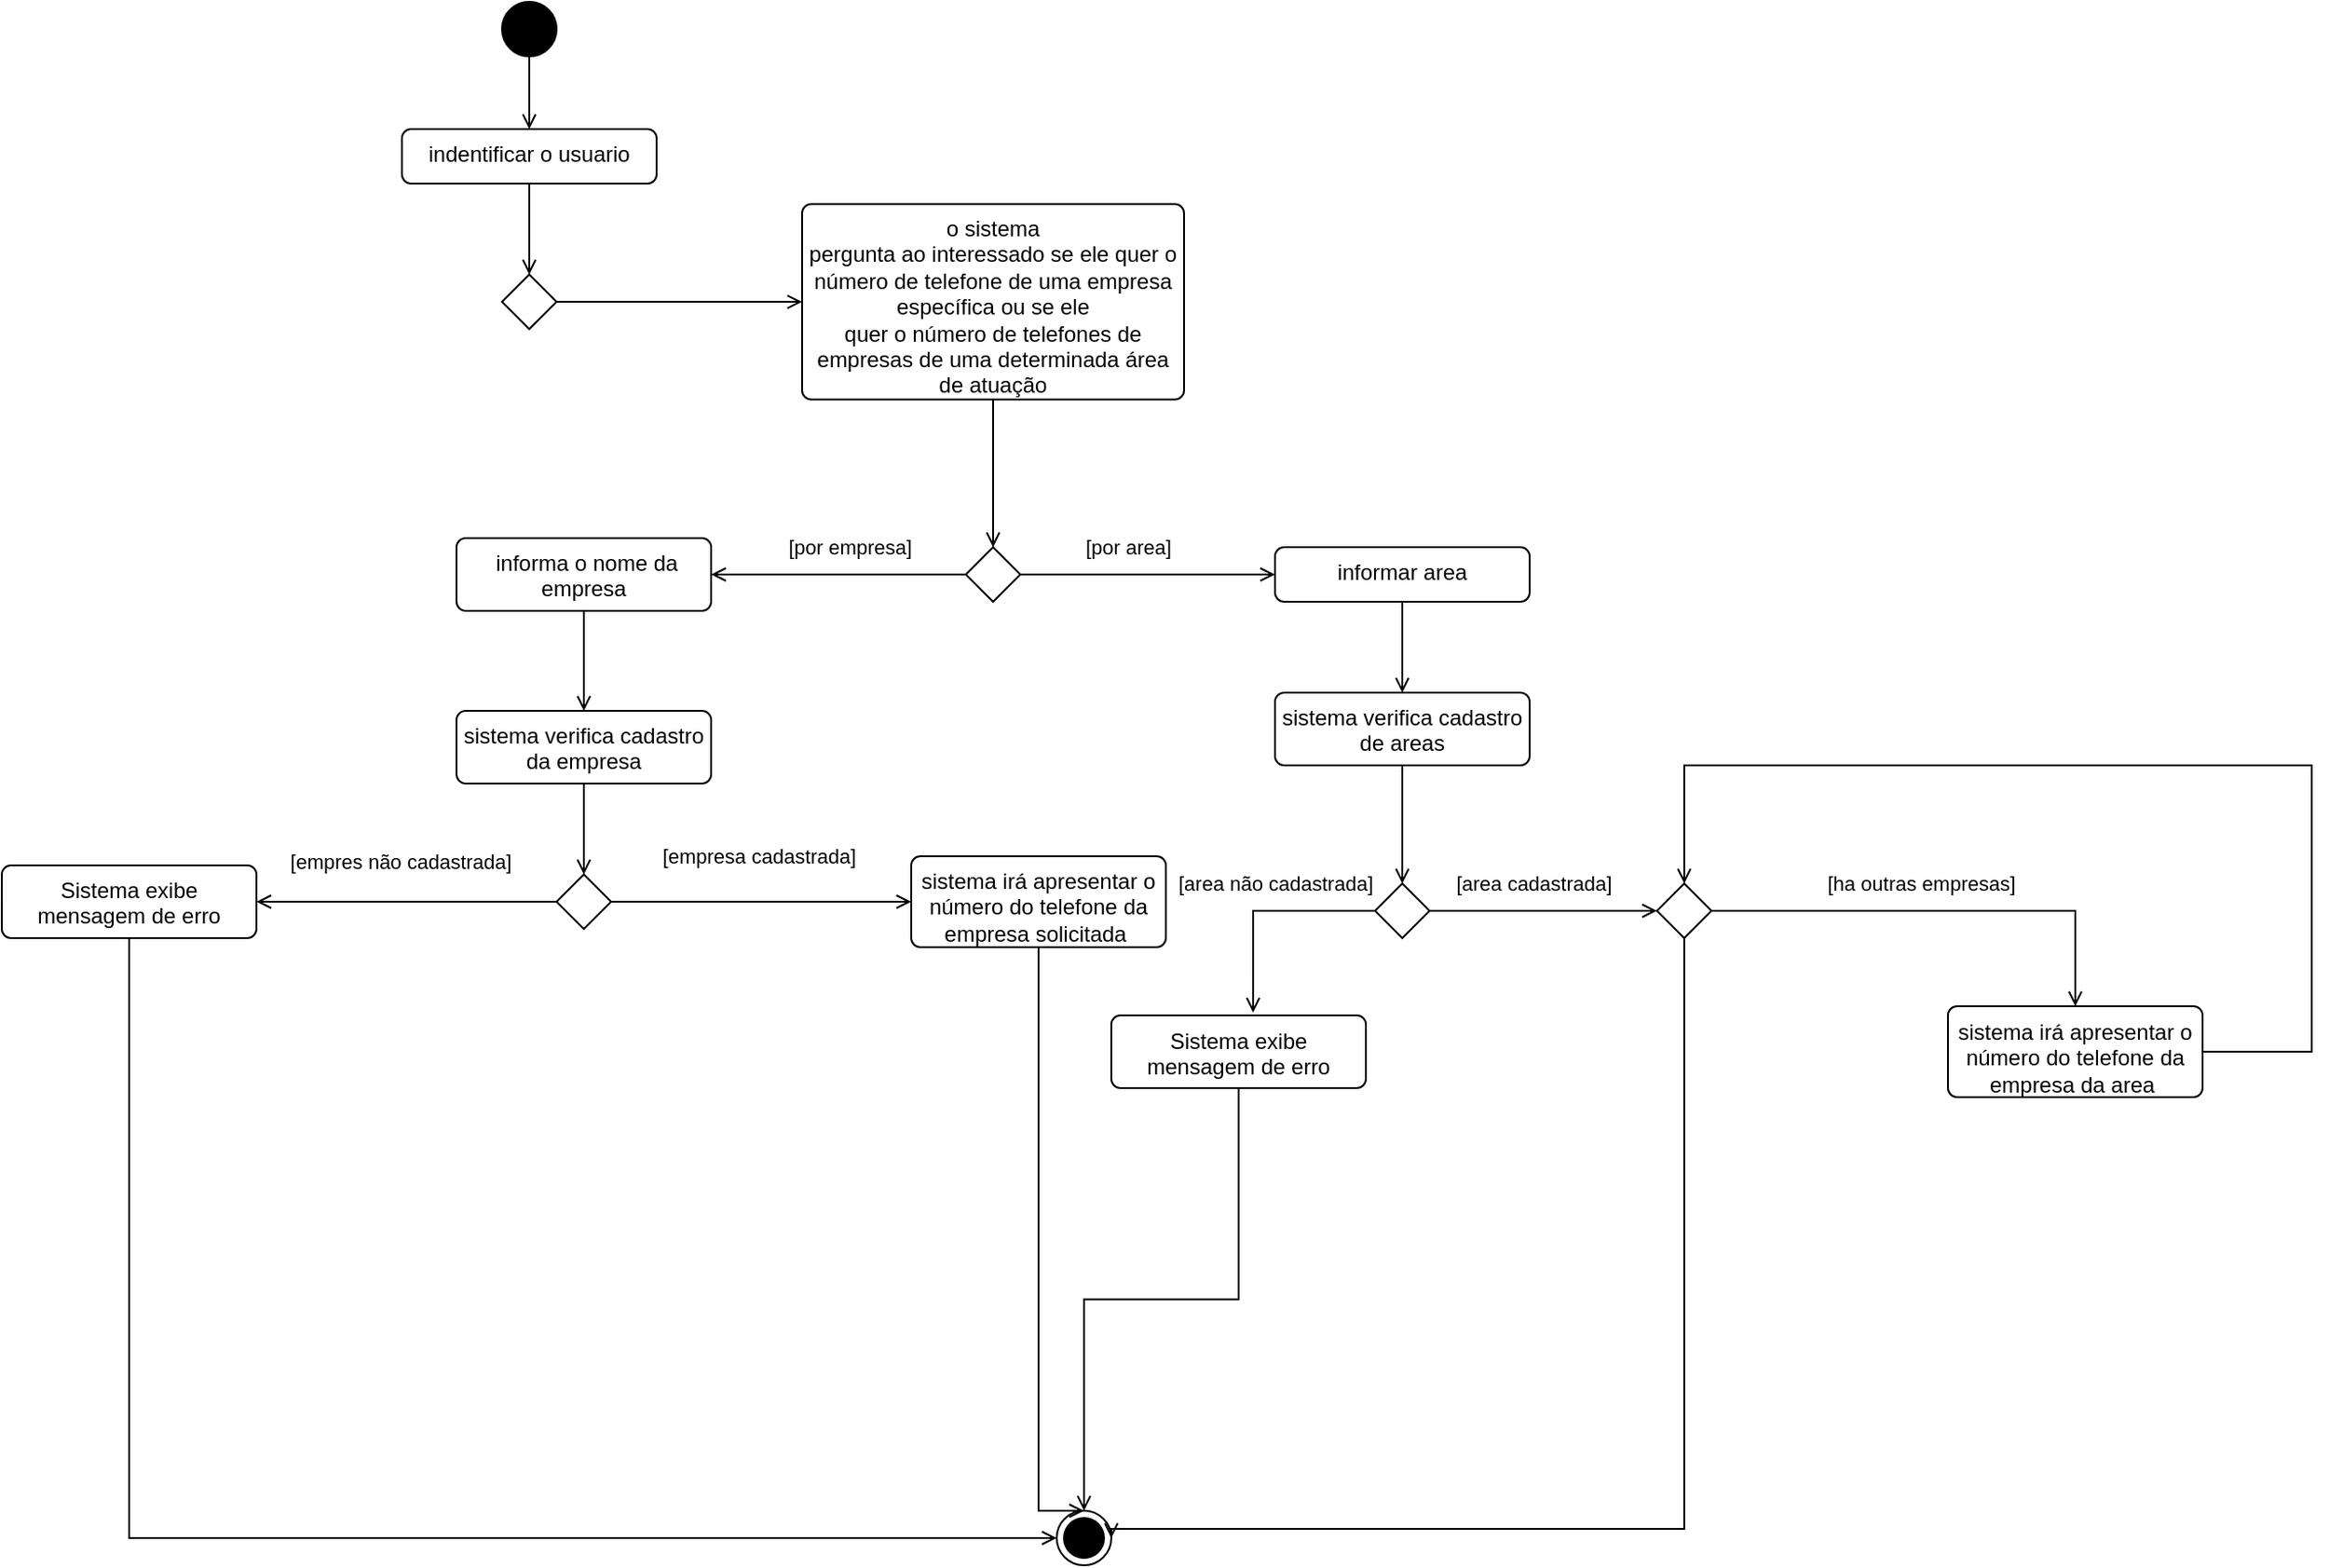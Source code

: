 <mxfile version="27.0.9">
  <diagram name="Página-1" id="IQBuWaAmhjcpI0ZMblcC">
    <mxGraphModel dx="1426" dy="751" grid="1" gridSize="10" guides="1" tooltips="1" connect="1" arrows="1" fold="1" page="1" pageScale="1" pageWidth="827" pageHeight="1169" math="0" shadow="0">
      <root>
        <mxCell id="0" />
        <mxCell id="1" parent="0" />
        <mxCell id="8d0Jz2q_rhCyi8X6UG1N-8" style="edgeStyle=orthogonalEdgeStyle;shape=connector;rounded=0;orthogonalLoop=1;jettySize=auto;html=1;entryX=0.5;entryY=0;entryDx=0;entryDy=0;strokeColor=default;align=center;verticalAlign=middle;fontFamily=Helvetica;fontSize=11;fontColor=default;labelBackgroundColor=default;endArrow=open;endFill=0;" edge="1" parent="1" source="8d0Jz2q_rhCyi8X6UG1N-1" target="8d0Jz2q_rhCyi8X6UG1N-2">
          <mxGeometry relative="1" as="geometry">
            <Array as="points">
              <mxPoint x="400" y="60" />
              <mxPoint x="400" y="60" />
            </Array>
          </mxGeometry>
        </mxCell>
        <mxCell id="8d0Jz2q_rhCyi8X6UG1N-1" value="" style="ellipse;fillColor=strokeColor;html=1;" vertex="1" parent="1">
          <mxGeometry x="385" y="20" width="30" height="30" as="geometry" />
        </mxCell>
        <mxCell id="8d0Jz2q_rhCyi8X6UG1N-9" value="" style="edgeStyle=orthogonalEdgeStyle;shape=connector;rounded=0;orthogonalLoop=1;jettySize=auto;html=1;strokeColor=default;align=center;verticalAlign=middle;fontFamily=Helvetica;fontSize=11;fontColor=default;labelBackgroundColor=default;endArrow=open;endFill=0;" edge="1" parent="1" source="8d0Jz2q_rhCyi8X6UG1N-2" target="8d0Jz2q_rhCyi8X6UG1N-3">
          <mxGeometry relative="1" as="geometry" />
        </mxCell>
        <mxCell id="8d0Jz2q_rhCyi8X6UG1N-2" value="indentificar o usuario" style="html=1;align=center;verticalAlign=top;rounded=1;absoluteArcSize=1;arcSize=10;dashed=0;whiteSpace=wrap;" vertex="1" parent="1">
          <mxGeometry x="330" y="90" width="140" height="30" as="geometry" />
        </mxCell>
        <mxCell id="8d0Jz2q_rhCyi8X6UG1N-11" value="" style="edgeStyle=orthogonalEdgeStyle;shape=connector;rounded=0;orthogonalLoop=1;jettySize=auto;html=1;strokeColor=default;align=center;verticalAlign=middle;fontFamily=Helvetica;fontSize=11;fontColor=default;labelBackgroundColor=default;endArrow=open;endFill=0;" edge="1" parent="1" source="8d0Jz2q_rhCyi8X6UG1N-3" target="8d0Jz2q_rhCyi8X6UG1N-10">
          <mxGeometry relative="1" as="geometry" />
        </mxCell>
        <mxCell id="8d0Jz2q_rhCyi8X6UG1N-3" value="" style="rhombus;" vertex="1" parent="1">
          <mxGeometry x="385" y="170" width="30" height="30" as="geometry" />
        </mxCell>
        <mxCell id="8d0Jz2q_rhCyi8X6UG1N-13" style="edgeStyle=orthogonalEdgeStyle;shape=connector;rounded=0;orthogonalLoop=1;jettySize=auto;html=1;entryX=0.5;entryY=0;entryDx=0;entryDy=0;strokeColor=default;align=center;verticalAlign=middle;fontFamily=Helvetica;fontSize=11;fontColor=default;labelBackgroundColor=default;endArrow=open;endFill=0;" edge="1" parent="1" source="8d0Jz2q_rhCyi8X6UG1N-10" target="8d0Jz2q_rhCyi8X6UG1N-12">
          <mxGeometry relative="1" as="geometry" />
        </mxCell>
        <mxCell id="8d0Jz2q_rhCyi8X6UG1N-10" value="o sistema&lt;br/&gt;pergunta ao interessado se ele quer o número de telefone de uma empresa específica ou se ele&lt;br/&gt;quer o número de telefones de empresas de uma determinada área de atuação" style="html=1;align=center;verticalAlign=top;rounded=1;absoluteArcSize=1;arcSize=10;dashed=0;whiteSpace=wrap;" vertex="1" parent="1">
          <mxGeometry x="550" y="131.25" width="210" height="107.5" as="geometry" />
        </mxCell>
        <mxCell id="8d0Jz2q_rhCyi8X6UG1N-16" value="" style="edgeStyle=orthogonalEdgeStyle;shape=connector;rounded=0;orthogonalLoop=1;jettySize=auto;html=1;strokeColor=default;align=center;verticalAlign=middle;fontFamily=Helvetica;fontSize=11;fontColor=default;labelBackgroundColor=default;endArrow=open;endFill=0;" edge="1" parent="1" source="8d0Jz2q_rhCyi8X6UG1N-12" target="8d0Jz2q_rhCyi8X6UG1N-15">
          <mxGeometry relative="1" as="geometry" />
        </mxCell>
        <mxCell id="8d0Jz2q_rhCyi8X6UG1N-18" value="[por area]" style="edgeLabel;html=1;align=center;verticalAlign=middle;resizable=0;points=[];fontFamily=Helvetica;fontSize=11;fontColor=default;labelBackgroundColor=default;" vertex="1" connectable="0" parent="8d0Jz2q_rhCyi8X6UG1N-16">
          <mxGeometry x="-0.16" y="4" relative="1" as="geometry">
            <mxPoint y="-11" as="offset" />
          </mxGeometry>
        </mxCell>
        <mxCell id="8d0Jz2q_rhCyi8X6UG1N-17" value="" style="edgeStyle=orthogonalEdgeStyle;shape=connector;rounded=0;orthogonalLoop=1;jettySize=auto;html=1;strokeColor=default;align=center;verticalAlign=middle;fontFamily=Helvetica;fontSize=11;fontColor=default;labelBackgroundColor=default;endArrow=open;endFill=0;" edge="1" parent="1" source="8d0Jz2q_rhCyi8X6UG1N-12" target="8d0Jz2q_rhCyi8X6UG1N-14">
          <mxGeometry relative="1" as="geometry" />
        </mxCell>
        <mxCell id="8d0Jz2q_rhCyi8X6UG1N-19" value="[por empresa]" style="edgeLabel;html=1;align=center;verticalAlign=middle;resizable=0;points=[];fontFamily=Helvetica;fontSize=11;fontColor=default;labelBackgroundColor=default;" vertex="1" connectable="0" parent="8d0Jz2q_rhCyi8X6UG1N-17">
          <mxGeometry x="-0.106" y="-2" relative="1" as="geometry">
            <mxPoint x="-2" y="-13" as="offset" />
          </mxGeometry>
        </mxCell>
        <mxCell id="8d0Jz2q_rhCyi8X6UG1N-12" value="" style="rhombus;" vertex="1" parent="1">
          <mxGeometry x="640" y="320" width="30" height="30" as="geometry" />
        </mxCell>
        <mxCell id="8d0Jz2q_rhCyi8X6UG1N-20" style="edgeStyle=orthogonalEdgeStyle;shape=connector;rounded=0;orthogonalLoop=1;jettySize=auto;html=1;strokeColor=default;align=center;verticalAlign=middle;fontFamily=Helvetica;fontSize=11;fontColor=default;labelBackgroundColor=default;endArrow=open;endFill=0;" edge="1" parent="1" source="8d0Jz2q_rhCyi8X6UG1N-14">
          <mxGeometry relative="1" as="geometry">
            <mxPoint x="430" y="410" as="targetPoint" />
          </mxGeometry>
        </mxCell>
        <mxCell id="8d0Jz2q_rhCyi8X6UG1N-14" value="&amp;nbsp;informa o nome da empresa" style="html=1;align=center;verticalAlign=top;rounded=1;absoluteArcSize=1;arcSize=10;dashed=0;whiteSpace=wrap;" vertex="1" parent="1">
          <mxGeometry x="360" y="315" width="140" height="40" as="geometry" />
        </mxCell>
        <mxCell id="8d0Jz2q_rhCyi8X6UG1N-40" value="" style="edgeStyle=orthogonalEdgeStyle;shape=connector;rounded=0;orthogonalLoop=1;jettySize=auto;html=1;strokeColor=default;align=center;verticalAlign=middle;fontFamily=Helvetica;fontSize=11;fontColor=default;labelBackgroundColor=default;endArrow=open;endFill=0;" edge="1" parent="1" source="8d0Jz2q_rhCyi8X6UG1N-15" target="8d0Jz2q_rhCyi8X6UG1N-39">
          <mxGeometry relative="1" as="geometry" />
        </mxCell>
        <mxCell id="8d0Jz2q_rhCyi8X6UG1N-15" value="informar area" style="html=1;align=center;verticalAlign=top;rounded=1;absoluteArcSize=1;arcSize=10;dashed=0;whiteSpace=wrap;" vertex="1" parent="1">
          <mxGeometry x="810" y="320" width="140" height="30" as="geometry" />
        </mxCell>
        <mxCell id="8d0Jz2q_rhCyi8X6UG1N-23" value="" style="edgeStyle=orthogonalEdgeStyle;shape=connector;rounded=0;orthogonalLoop=1;jettySize=auto;html=1;strokeColor=default;align=center;verticalAlign=middle;fontFamily=Helvetica;fontSize=11;fontColor=default;labelBackgroundColor=default;endArrow=open;endFill=0;" edge="1" parent="1" source="8d0Jz2q_rhCyi8X6UG1N-21" target="8d0Jz2q_rhCyi8X6UG1N-22">
          <mxGeometry relative="1" as="geometry" />
        </mxCell>
        <mxCell id="8d0Jz2q_rhCyi8X6UG1N-21" value="sistema verifica cadastro da empresa" style="html=1;align=center;verticalAlign=top;rounded=1;absoluteArcSize=1;arcSize=10;dashed=0;whiteSpace=wrap;" vertex="1" parent="1">
          <mxGeometry x="360" y="410" width="140" height="40" as="geometry" />
        </mxCell>
        <mxCell id="8d0Jz2q_rhCyi8X6UG1N-25" value="" style="edgeStyle=orthogonalEdgeStyle;shape=connector;rounded=0;orthogonalLoop=1;jettySize=auto;html=1;strokeColor=default;align=center;verticalAlign=middle;fontFamily=Helvetica;fontSize=11;fontColor=default;labelBackgroundColor=default;endArrow=open;endFill=0;" edge="1" parent="1" source="8d0Jz2q_rhCyi8X6UG1N-22" target="8d0Jz2q_rhCyi8X6UG1N-26">
          <mxGeometry relative="1" as="geometry">
            <mxPoint x="540" y="515" as="targetPoint" />
          </mxGeometry>
        </mxCell>
        <mxCell id="8d0Jz2q_rhCyi8X6UG1N-27" value="[empresa cadastrada]" style="edgeLabel;html=1;align=center;verticalAlign=middle;resizable=0;points=[];fontFamily=Helvetica;fontSize=11;fontColor=default;labelBackgroundColor=default;" vertex="1" connectable="0" parent="8d0Jz2q_rhCyi8X6UG1N-25">
          <mxGeometry x="-0.267" y="-3" relative="1" as="geometry">
            <mxPoint x="20" y="-28" as="offset" />
          </mxGeometry>
        </mxCell>
        <mxCell id="8d0Jz2q_rhCyi8X6UG1N-30" value="" style="edgeStyle=orthogonalEdgeStyle;shape=connector;rounded=0;orthogonalLoop=1;jettySize=auto;html=1;strokeColor=default;align=center;verticalAlign=middle;fontFamily=Helvetica;fontSize=11;fontColor=default;labelBackgroundColor=default;endArrow=open;endFill=0;" edge="1" parent="1" source="8d0Jz2q_rhCyi8X6UG1N-22" target="8d0Jz2q_rhCyi8X6UG1N-29">
          <mxGeometry relative="1" as="geometry" />
        </mxCell>
        <mxCell id="8d0Jz2q_rhCyi8X6UG1N-31" value="[empres não cadastrada]" style="edgeLabel;html=1;align=center;verticalAlign=middle;resizable=0;points=[];fontFamily=Helvetica;fontSize=11;fontColor=default;labelBackgroundColor=default;" vertex="1" connectable="0" parent="8d0Jz2q_rhCyi8X6UG1N-30">
          <mxGeometry x="0.012" y="-1" relative="1" as="geometry">
            <mxPoint x="-3" y="-21" as="offset" />
          </mxGeometry>
        </mxCell>
        <mxCell id="8d0Jz2q_rhCyi8X6UG1N-22" value="" style="rhombus;" vertex="1" parent="1">
          <mxGeometry x="415" y="500" width="30" height="30" as="geometry" />
        </mxCell>
        <mxCell id="8d0Jz2q_rhCyi8X6UG1N-58" style="edgeStyle=orthogonalEdgeStyle;shape=connector;rounded=0;orthogonalLoop=1;jettySize=auto;html=1;exitX=0.5;exitY=1;exitDx=0;exitDy=0;strokeColor=default;align=center;verticalAlign=middle;fontFamily=Helvetica;fontSize=11;fontColor=default;labelBackgroundColor=default;endArrow=open;endFill=0;" edge="1" parent="1" source="8d0Jz2q_rhCyi8X6UG1N-26" target="8d0Jz2q_rhCyi8X6UG1N-48">
          <mxGeometry relative="1" as="geometry">
            <Array as="points">
              <mxPoint x="680" y="850" />
            </Array>
          </mxGeometry>
        </mxCell>
        <mxCell id="8d0Jz2q_rhCyi8X6UG1N-26" value="sistema irá apresentar o número do telefone da empresa solicitada &lt;span style=&quot;color: rgba(0, 0, 0, 0); font-family: monospace; font-size: 0px; text-align: start; text-wrap-mode: nowrap;&quot;&gt;3CmxGraphModel%3E%3Croot%3E%3CmxCell%20id%3D%220%22%2F%3E%3CmxCell%20id%3D%221%22%20parent%3D%220%22%2F%3E%3CmxCell%20id%3D%222%22%20value%3D%22%22%20style%3D%22html%3D1%3Balign%3Dcenter%3BverticalAlign%3Dtop%3Brounded%3D1%3BabsoluteArcSize%3D1%3BarcSize%3D10%3Bdashed%3D0%3BwhiteSpace%3Dwrap%3B%22%20vertex%3D%221%22%20parent%3D%221%22%3E%3CmxGeometry%20x%3D%22810%22%20y%3D%22320%22%20width%3D%22140%22%20height%3D%2230%22%20as%3D%22geometry%22%2F%3E%3C%2FmxCell%3E%3C%2Froot%3E%3C%2FmxGraphModel%3E&lt;/span&gt;" style="html=1;align=center;verticalAlign=top;rounded=1;absoluteArcSize=1;arcSize=10;dashed=0;whiteSpace=wrap;" vertex="1" parent="1">
          <mxGeometry x="610" y="490" width="140" height="50" as="geometry" />
        </mxCell>
        <mxCell id="8d0Jz2q_rhCyi8X6UG1N-57" style="edgeStyle=orthogonalEdgeStyle;shape=connector;rounded=0;orthogonalLoop=1;jettySize=auto;html=1;strokeColor=default;align=center;verticalAlign=middle;fontFamily=Helvetica;fontSize=11;fontColor=default;labelBackgroundColor=default;endArrow=open;endFill=0;" edge="1" parent="1" source="8d0Jz2q_rhCyi8X6UG1N-29" target="8d0Jz2q_rhCyi8X6UG1N-48">
          <mxGeometry relative="1" as="geometry">
            <mxPoint x="610" y="920" as="targetPoint" />
            <Array as="points">
              <mxPoint x="180" y="865" />
            </Array>
          </mxGeometry>
        </mxCell>
        <mxCell id="8d0Jz2q_rhCyi8X6UG1N-29" value="Sistema exibe mensagem de erro" style="html=1;align=center;verticalAlign=top;rounded=1;absoluteArcSize=1;arcSize=10;dashed=0;whiteSpace=wrap;" vertex="1" parent="1">
          <mxGeometry x="110" y="495" width="140" height="40" as="geometry" />
        </mxCell>
        <mxCell id="8d0Jz2q_rhCyi8X6UG1N-32" value="" style="rhombus;" vertex="1" parent="1">
          <mxGeometry x="865" y="505" width="30" height="30" as="geometry" />
        </mxCell>
        <mxCell id="8d0Jz2q_rhCyi8X6UG1N-36" style="edgeStyle=orthogonalEdgeStyle;shape=connector;rounded=0;orthogonalLoop=1;jettySize=auto;html=1;strokeColor=default;align=center;verticalAlign=middle;fontFamily=Helvetica;fontSize=11;fontColor=default;labelBackgroundColor=default;endArrow=open;endFill=0;entryX=0;entryY=0.5;entryDx=0;entryDy=0;" edge="1" parent="1" source="8d0Jz2q_rhCyi8X6UG1N-32" target="8d0Jz2q_rhCyi8X6UG1N-41">
          <mxGeometry relative="1" as="geometry">
            <mxPoint x="1010" y="597.5" as="targetPoint" />
          </mxGeometry>
        </mxCell>
        <mxCell id="8d0Jz2q_rhCyi8X6UG1N-37" value="[area cadastrada]" style="edgeLabel;html=1;align=center;verticalAlign=middle;resizable=0;points=[];fontFamily=Helvetica;fontSize=11;fontColor=default;labelBackgroundColor=default;" vertex="1" connectable="0" parent="8d0Jz2q_rhCyi8X6UG1N-36">
          <mxGeometry x="-0.403" y="-4" relative="1" as="geometry">
            <mxPoint x="19" y="-19" as="offset" />
          </mxGeometry>
        </mxCell>
        <mxCell id="8d0Jz2q_rhCyi8X6UG1N-49" style="edgeStyle=orthogonalEdgeStyle;shape=connector;rounded=0;orthogonalLoop=1;jettySize=auto;html=1;entryX=0.5;entryY=0;entryDx=0;entryDy=0;strokeColor=default;align=center;verticalAlign=middle;fontFamily=Helvetica;fontSize=11;fontColor=default;labelBackgroundColor=default;endArrow=open;endFill=0;" edge="1" parent="1" source="8d0Jz2q_rhCyi8X6UG1N-39" target="8d0Jz2q_rhCyi8X6UG1N-32">
          <mxGeometry relative="1" as="geometry" />
        </mxCell>
        <mxCell id="8d0Jz2q_rhCyi8X6UG1N-39" value="sistema verifica cadastro de areas" style="html=1;align=center;verticalAlign=top;rounded=1;absoluteArcSize=1;arcSize=10;dashed=0;whiteSpace=wrap;" vertex="1" parent="1">
          <mxGeometry x="810" y="400" width="140" height="40" as="geometry" />
        </mxCell>
        <mxCell id="8d0Jz2q_rhCyi8X6UG1N-43" value="" style="edgeStyle=orthogonalEdgeStyle;shape=connector;rounded=0;orthogonalLoop=1;jettySize=auto;html=1;strokeColor=default;align=center;verticalAlign=middle;fontFamily=Helvetica;fontSize=11;fontColor=default;labelBackgroundColor=default;endArrow=open;endFill=0;" edge="1" parent="1" source="8d0Jz2q_rhCyi8X6UG1N-41" target="8d0Jz2q_rhCyi8X6UG1N-42">
          <mxGeometry relative="1" as="geometry" />
        </mxCell>
        <mxCell id="8d0Jz2q_rhCyi8X6UG1N-46" value="[ha outras empresas]" style="edgeLabel;html=1;align=center;verticalAlign=middle;resizable=0;points=[];fontFamily=Helvetica;fontSize=11;fontColor=default;labelBackgroundColor=default;" vertex="1" connectable="0" parent="8d0Jz2q_rhCyi8X6UG1N-43">
          <mxGeometry x="-0.2" y="2" relative="1" as="geometry">
            <mxPoint x="14" y="-13" as="offset" />
          </mxGeometry>
        </mxCell>
        <mxCell id="8d0Jz2q_rhCyi8X6UG1N-53" style="edgeStyle=orthogonalEdgeStyle;shape=connector;rounded=0;orthogonalLoop=1;jettySize=auto;html=1;entryX=1;entryY=0.5;entryDx=0;entryDy=0;strokeColor=default;align=center;verticalAlign=middle;fontFamily=Helvetica;fontSize=11;fontColor=default;labelBackgroundColor=default;endArrow=open;endFill=0;" edge="1" parent="1" source="8d0Jz2q_rhCyi8X6UG1N-41" target="8d0Jz2q_rhCyi8X6UG1N-48">
          <mxGeometry relative="1" as="geometry">
            <Array as="points">
              <mxPoint x="1035" y="860" />
              <mxPoint x="720" y="860" />
            </Array>
          </mxGeometry>
        </mxCell>
        <mxCell id="8d0Jz2q_rhCyi8X6UG1N-41" value="" style="rhombus;fontFamily=Helvetica;fontSize=11;fontColor=default;labelBackgroundColor=default;" vertex="1" parent="1">
          <mxGeometry x="1020" y="505" width="30" height="30" as="geometry" />
        </mxCell>
        <mxCell id="8d0Jz2q_rhCyi8X6UG1N-44" style="edgeStyle=orthogonalEdgeStyle;shape=connector;rounded=0;orthogonalLoop=1;jettySize=auto;html=1;strokeColor=default;align=center;verticalAlign=middle;fontFamily=Helvetica;fontSize=11;fontColor=default;labelBackgroundColor=default;endArrow=open;endFill=0;entryX=0.5;entryY=0;entryDx=0;entryDy=0;" edge="1" parent="1" source="8d0Jz2q_rhCyi8X6UG1N-42" target="8d0Jz2q_rhCyi8X6UG1N-41">
          <mxGeometry relative="1" as="geometry">
            <mxPoint x="1025" y="580" as="targetPoint" />
            <Array as="points">
              <mxPoint x="1380" y="598" />
              <mxPoint x="1380" y="440" />
              <mxPoint x="1035" y="440" />
            </Array>
          </mxGeometry>
        </mxCell>
        <mxCell id="8d0Jz2q_rhCyi8X6UG1N-42" value="sistema irá apresentar o número do telefone da empresa da area&amp;nbsp;&lt;span style=&quot;color: rgba(0, 0, 0, 0); font-family: monospace; font-size: 0px; text-align: start; text-wrap-mode: nowrap;&quot;&gt;3CmxGraphModel%3E%3Croot%3E%3CmxCell%20id%3D%220%22%2F%3E%3CmxCell%20id%3D%221%22%20parent%3D%220%22%2F%3E%3CmxCell%20id%3D%222%22%20value%3D%22%22%20style%3D%22html%3D1%3Balign%3Dcenter%3BverticalAlign%3Dtop%3Brounded%3D1%3BabsoluteArcSize%3D1%3BarcSize%3D10%3Bdashed%3D0%3BwhiteSpace%3Dwrap%3B%22%20vertex%3D%221%22%20parent%3D%221%22%3E%3CmxGeometry%20x%3D%22810%22%20y%3D%22320%22%20width%3D%22140%22%20height%3D%2230%22%20as%3D%22geometry%22%2F%3E%3C%2FmxCell%3E%3C%2Froot%3E%3C%2FmxGraphModel%3E&lt;/span&gt;" style="html=1;align=center;verticalAlign=top;rounded=1;absoluteArcSize=1;arcSize=10;dashed=0;whiteSpace=wrap;" vertex="1" parent="1">
          <mxGeometry x="1180" y="572.5" width="140" height="50" as="geometry" />
        </mxCell>
        <mxCell id="8d0Jz2q_rhCyi8X6UG1N-48" value="" style="ellipse;html=1;shape=endState;fillColor=strokeColor;fontFamily=Helvetica;fontSize=11;fontColor=default;labelBackgroundColor=default;" vertex="1" parent="1">
          <mxGeometry x="690" y="850" width="30" height="30" as="geometry" />
        </mxCell>
        <mxCell id="8d0Jz2q_rhCyi8X6UG1N-56" style="edgeStyle=orthogonalEdgeStyle;shape=connector;rounded=0;orthogonalLoop=1;jettySize=auto;html=1;strokeColor=default;align=center;verticalAlign=middle;fontFamily=Helvetica;fontSize=11;fontColor=default;labelBackgroundColor=default;endArrow=open;endFill=0;" edge="1" parent="1" source="8d0Jz2q_rhCyi8X6UG1N-50" target="8d0Jz2q_rhCyi8X6UG1N-48">
          <mxGeometry relative="1" as="geometry" />
        </mxCell>
        <mxCell id="8d0Jz2q_rhCyi8X6UG1N-50" value="Sistema exibe mensagem de erro" style="html=1;align=center;verticalAlign=top;rounded=1;absoluteArcSize=1;arcSize=10;dashed=0;whiteSpace=wrap;" vertex="1" parent="1">
          <mxGeometry x="720" y="577.5" width="140" height="40" as="geometry" />
        </mxCell>
        <mxCell id="8d0Jz2q_rhCyi8X6UG1N-51" style="edgeStyle=orthogonalEdgeStyle;shape=connector;rounded=0;orthogonalLoop=1;jettySize=auto;html=1;entryX=0.557;entryY=-0.037;entryDx=0;entryDy=0;entryPerimeter=0;strokeColor=default;align=center;verticalAlign=middle;fontFamily=Helvetica;fontSize=11;fontColor=default;labelBackgroundColor=default;endArrow=open;endFill=0;" edge="1" parent="1" source="8d0Jz2q_rhCyi8X6UG1N-32" target="8d0Jz2q_rhCyi8X6UG1N-50">
          <mxGeometry relative="1" as="geometry" />
        </mxCell>
        <mxCell id="8d0Jz2q_rhCyi8X6UG1N-52" value="[area não cadastrada]" style="edgeLabel;html=1;align=center;verticalAlign=middle;resizable=0;points=[];fontFamily=Helvetica;fontSize=11;fontColor=default;labelBackgroundColor=default;" vertex="1" connectable="0" parent="8d0Jz2q_rhCyi8X6UG1N-51">
          <mxGeometry x="-0.106" relative="1" as="geometry">
            <mxPoint y="-15" as="offset" />
          </mxGeometry>
        </mxCell>
      </root>
    </mxGraphModel>
  </diagram>
</mxfile>
